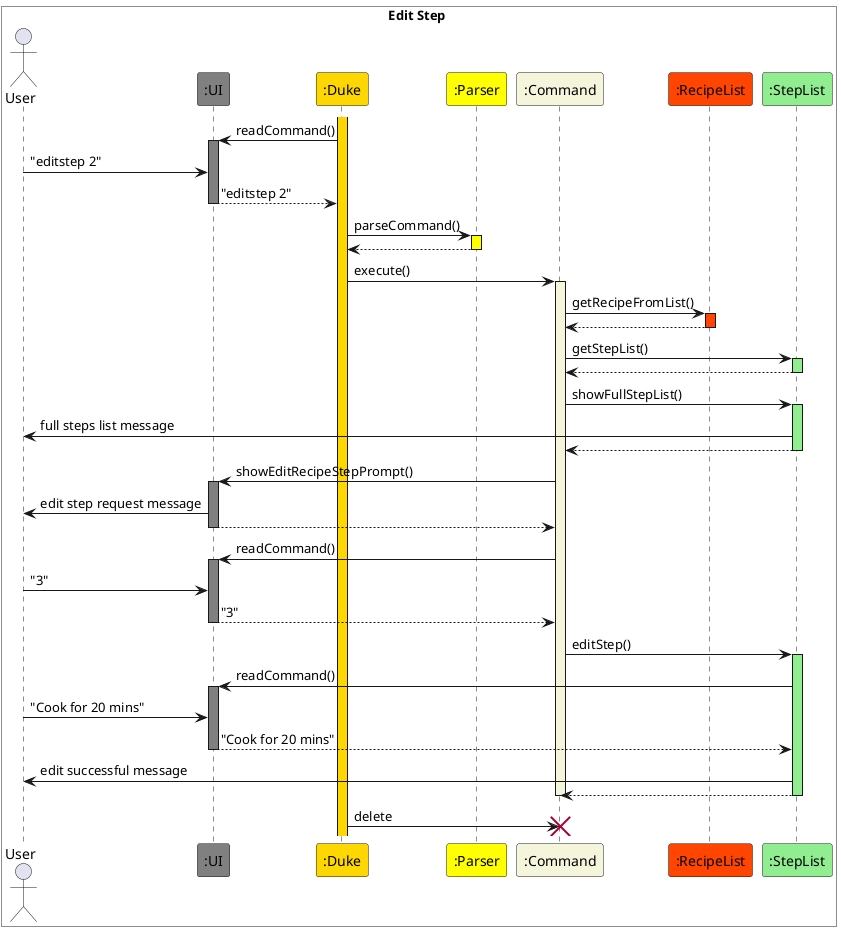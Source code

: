 @startuml Edit Step
box Edit Step #White
Actor User
participant ":UI" as UI #Gray
participant ":Duke" as Duke #Gold
participant ":Parser" as Parser #Yellow
participant ":Command" as Command1 #Beige
participant ":RecipeList" as RecipeList #OrangeRed
participant ":StepList" as StepList #LightGreen
end box

activate Duke #Gold
Duke -> UI : readCommand()
activate UI #Gray
User -> UI : "editstep 2"
UI --> Duke : "editstep 2"
deactivate UI
Duke -> Parser : parseCommand()
activate Parser #Yellow
Parser --> Duke
deactivate Parser
Duke -> Command1 : execute()
activate Command1 #Beige
Command1 -> RecipeList : getRecipeFromList()
activate RecipeList #OrangeRed
RecipeList --> Command1
deactivate RecipeList
Command1 -> StepList: getStepList()
activate StepList #LightGreen
StepList --> Command1
deactivate StepList
Command1 -> StepList : showFullStepList()
activate StepList #LightGreen
StepList -> User : full steps list message
StepList --> Command1
deactivate StepList
Command1 -> UI : showEditRecipeStepPrompt()
activate UI #Gray
UI -> User : edit step request message
UI --> Command1
deactivate UI
Command1 -> UI : readCommand()
activate UI #Gray
User -> UI : "3"
UI --> Command1 : "3"
deactivate UI
Command1 -> StepList : editStep()
activate StepList #LightGreen
StepList -> UI : readCommand()
activate UI #Gray
User -> UI : "Cook for 20 mins"
UI --> StepList : "Cook for 20 mins"
deactivate UI
StepList -> User : edit successful message
StepList --> Command1
deactivate StepList
deactivate Command1
Duke -> Command1 : delete
destroy Command1


@enduml